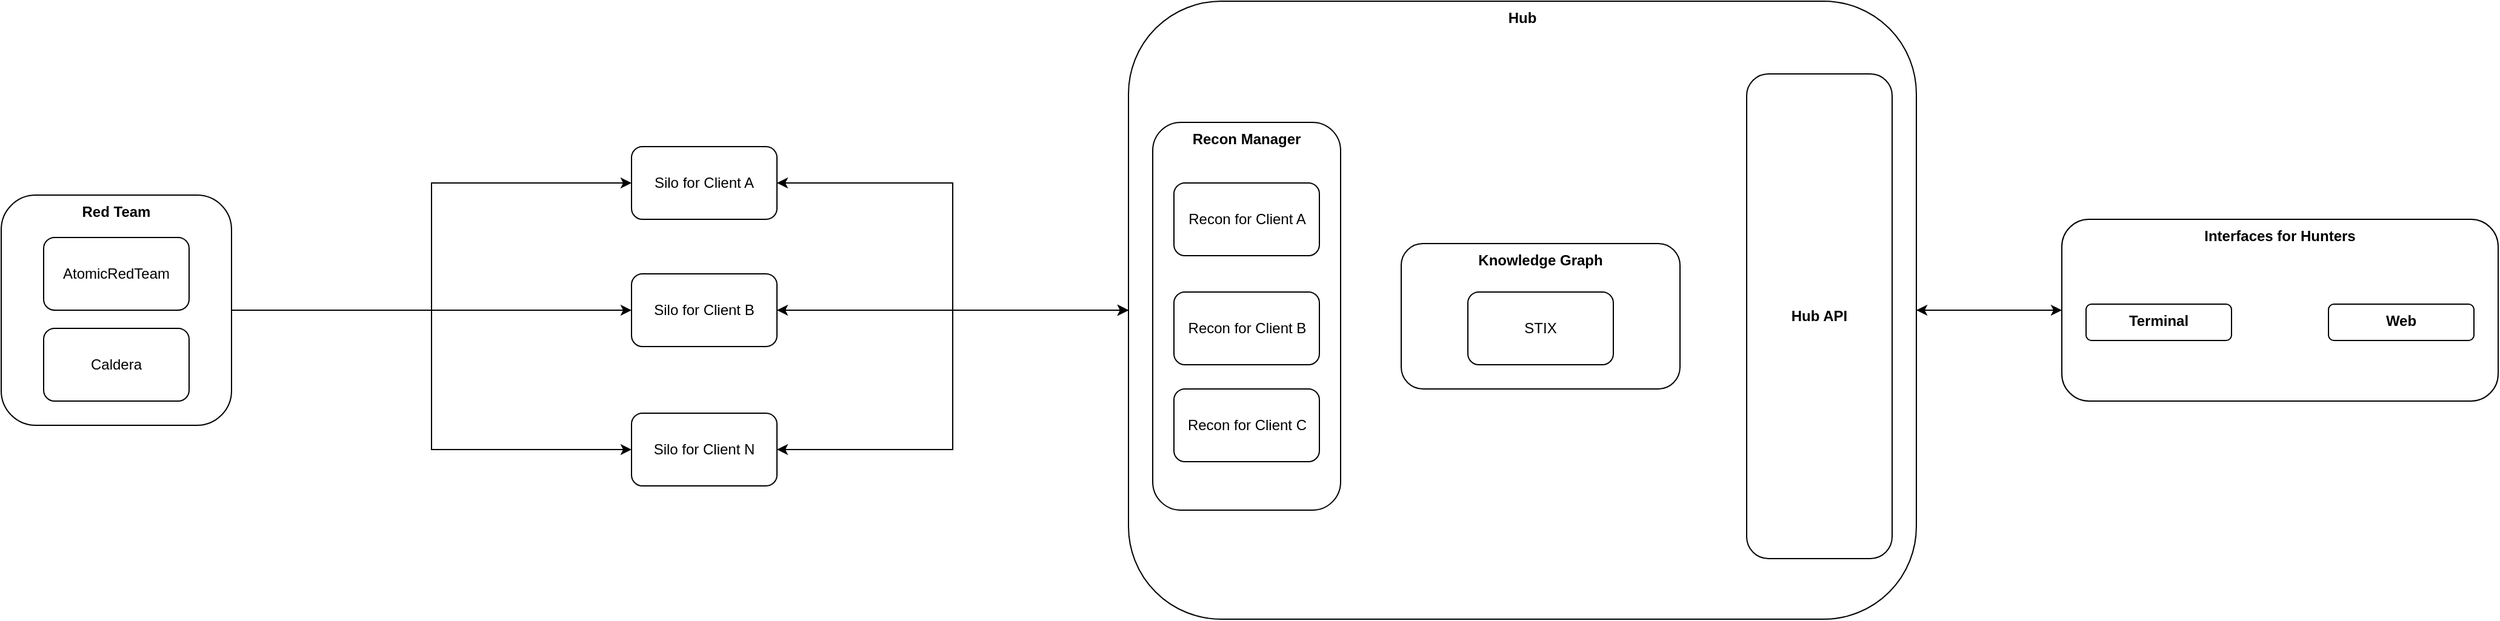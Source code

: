 <mxfile version="27.1.6">
  <diagram name="Page-1" id="a8zvNrl0k5wstkol7_ZN">
    <mxGraphModel dx="2276" dy="859" grid="1" gridSize="10" guides="1" tooltips="1" connect="1" arrows="1" fold="1" page="1" pageScale="1" pageWidth="850" pageHeight="1100" math="0" shadow="0">
      <root>
        <mxCell id="0" />
        <mxCell id="1" parent="0" />
        <mxCell id="V_KrzRb_BU4SWPd25MiN-7" style="edgeStyle=orthogonalEdgeStyle;rounded=0;orthogonalLoop=1;jettySize=auto;html=1;entryX=0;entryY=0.5;entryDx=0;entryDy=0;" parent="1" source="V_KrzRb_BU4SWPd25MiN-1" target="V_KrzRb_BU4SWPd25MiN-5" edge="1">
          <mxGeometry relative="1" as="geometry" />
        </mxCell>
        <mxCell id="V_KrzRb_BU4SWPd25MiN-1" value="Silo for Client A" style="rounded=1;whiteSpace=wrap;html=1;" parent="1" vertex="1">
          <mxGeometry x="150" y="140" width="120" height="60" as="geometry" />
        </mxCell>
        <mxCell id="V_KrzRb_BU4SWPd25MiN-8" style="edgeStyle=orthogonalEdgeStyle;rounded=0;orthogonalLoop=1;jettySize=auto;html=1;entryX=0;entryY=0.5;entryDx=0;entryDy=0;" parent="1" source="V_KrzRb_BU4SWPd25MiN-3" target="V_KrzRb_BU4SWPd25MiN-5" edge="1">
          <mxGeometry relative="1" as="geometry">
            <mxPoint x="500" y="280" as="targetPoint" />
          </mxGeometry>
        </mxCell>
        <mxCell id="V_KrzRb_BU4SWPd25MiN-3" value="Silo for Client B" style="rounded=1;whiteSpace=wrap;html=1;" parent="1" vertex="1">
          <mxGeometry x="150" y="245" width="120" height="60" as="geometry" />
        </mxCell>
        <mxCell id="V_KrzRb_BU4SWPd25MiN-9" style="edgeStyle=orthogonalEdgeStyle;rounded=0;orthogonalLoop=1;jettySize=auto;html=1;entryX=0;entryY=0.5;entryDx=0;entryDy=0;" parent="1" source="V_KrzRb_BU4SWPd25MiN-4" target="V_KrzRb_BU4SWPd25MiN-5" edge="1">
          <mxGeometry relative="1" as="geometry" />
        </mxCell>
        <mxCell id="V_KrzRb_BU4SWPd25MiN-4" value="Silo for Client N" style="rounded=1;whiteSpace=wrap;html=1;" parent="1" vertex="1">
          <mxGeometry x="150" y="360" width="120" height="60" as="geometry" />
        </mxCell>
        <mxCell id="V_KrzRb_BU4SWPd25MiN-25" style="edgeStyle=orthogonalEdgeStyle;rounded=0;orthogonalLoop=1;jettySize=auto;html=1;entryX=0;entryY=0.5;entryDx=0;entryDy=0;" parent="1" source="V_KrzRb_BU4SWPd25MiN-5" target="V_KrzRb_BU4SWPd25MiN-21" edge="1">
          <mxGeometry relative="1" as="geometry" />
        </mxCell>
        <mxCell id="V_KrzRb_BU4SWPd25MiN-26" style="edgeStyle=orthogonalEdgeStyle;rounded=0;orthogonalLoop=1;jettySize=auto;html=1;entryX=1;entryY=0.5;entryDx=0;entryDy=0;" parent="1" source="V_KrzRb_BU4SWPd25MiN-5" target="V_KrzRb_BU4SWPd25MiN-3" edge="1">
          <mxGeometry relative="1" as="geometry" />
        </mxCell>
        <mxCell id="V_KrzRb_BU4SWPd25MiN-27" style="edgeStyle=orthogonalEdgeStyle;rounded=0;orthogonalLoop=1;jettySize=auto;html=1;entryX=1;entryY=0.5;entryDx=0;entryDy=0;" parent="1" source="V_KrzRb_BU4SWPd25MiN-5" target="V_KrzRb_BU4SWPd25MiN-1" edge="1">
          <mxGeometry relative="1" as="geometry" />
        </mxCell>
        <mxCell id="V_KrzRb_BU4SWPd25MiN-28" style="edgeStyle=orthogonalEdgeStyle;rounded=0;orthogonalLoop=1;jettySize=auto;html=1;entryX=1;entryY=0.5;entryDx=0;entryDy=0;" parent="1" source="V_KrzRb_BU4SWPd25MiN-5" target="V_KrzRb_BU4SWPd25MiN-4" edge="1">
          <mxGeometry relative="1" as="geometry" />
        </mxCell>
        <mxCell id="V_KrzRb_BU4SWPd25MiN-5" value="&lt;b&gt;Hub&lt;/b&gt;" style="rounded=1;whiteSpace=wrap;html=1;verticalAlign=top;" parent="1" vertex="1">
          <mxGeometry x="560" y="20" width="650" height="510" as="geometry" />
        </mxCell>
        <mxCell id="V_KrzRb_BU4SWPd25MiN-16" value="" style="group" parent="1" vertex="1" connectable="0">
          <mxGeometry x="580" y="120" width="155" height="320" as="geometry" />
        </mxCell>
        <mxCell id="V_KrzRb_BU4SWPd25MiN-15" value="&lt;font&gt;&lt;b&gt;Recon Manager&lt;/b&gt;&lt;/font&gt;" style="rounded=1;whiteSpace=wrap;html=1;verticalAlign=top;" parent="V_KrzRb_BU4SWPd25MiN-16" vertex="1">
          <mxGeometry width="155" height="320" as="geometry" />
        </mxCell>
        <mxCell id="V_KrzRb_BU4SWPd25MiN-12" value="Recon for Client A" style="rounded=1;whiteSpace=wrap;html=1;" parent="V_KrzRb_BU4SWPd25MiN-16" vertex="1">
          <mxGeometry x="17.5" y="50" width="120" height="60" as="geometry" />
        </mxCell>
        <mxCell id="V_KrzRb_BU4SWPd25MiN-13" value="Recon for Client B" style="rounded=1;whiteSpace=wrap;html=1;" parent="V_KrzRb_BU4SWPd25MiN-16" vertex="1">
          <mxGeometry x="17.5" y="140" width="120" height="60" as="geometry" />
        </mxCell>
        <mxCell id="V_KrzRb_BU4SWPd25MiN-14" value="Recon for Client C" style="rounded=1;whiteSpace=wrap;html=1;" parent="V_KrzRb_BU4SWPd25MiN-16" vertex="1">
          <mxGeometry x="17.5" y="220" width="120" height="60" as="geometry" />
        </mxCell>
        <mxCell id="V_KrzRb_BU4SWPd25MiN-18" value="" style="group" parent="1" vertex="1" connectable="0">
          <mxGeometry x="785" y="220" width="230" height="120" as="geometry" />
        </mxCell>
        <mxCell id="V_KrzRb_BU4SWPd25MiN-11" value="&lt;b&gt;Knowledge Graph&lt;/b&gt;" style="rounded=1;whiteSpace=wrap;html=1;verticalAlign=top;" parent="V_KrzRb_BU4SWPd25MiN-18" vertex="1">
          <mxGeometry width="230" height="120" as="geometry" />
        </mxCell>
        <mxCell id="V_KrzRb_BU4SWPd25MiN-17" value="STIX" style="rounded=1;whiteSpace=wrap;html=1;" parent="V_KrzRb_BU4SWPd25MiN-18" vertex="1">
          <mxGeometry x="55" y="40" width="120" height="60" as="geometry" />
        </mxCell>
        <mxCell id="V_KrzRb_BU4SWPd25MiN-22" value="" style="group" parent="1" vertex="1" connectable="0">
          <mxGeometry x="1330" y="200" width="360" height="150" as="geometry" />
        </mxCell>
        <mxCell id="V_KrzRb_BU4SWPd25MiN-21" value="Interfaces for Hunters" style="rounded=1;whiteSpace=wrap;html=1;verticalAlign=top;fontStyle=1" parent="V_KrzRb_BU4SWPd25MiN-22" vertex="1">
          <mxGeometry width="360" height="150" as="geometry" />
        </mxCell>
        <mxCell id="V_KrzRb_BU4SWPd25MiN-19" value="Terminal" style="rounded=1;whiteSpace=wrap;html=1;verticalAlign=top;fontStyle=1" parent="V_KrzRb_BU4SWPd25MiN-22" vertex="1">
          <mxGeometry x="20" y="70" width="120" height="30" as="geometry" />
        </mxCell>
        <mxCell id="V_KrzRb_BU4SWPd25MiN-20" value="Web" style="rounded=1;whiteSpace=wrap;html=1;verticalAlign=top;fontStyle=1" parent="V_KrzRb_BU4SWPd25MiN-22" vertex="1">
          <mxGeometry x="220" y="70" width="120" height="30" as="geometry" />
        </mxCell>
        <mxCell id="V_KrzRb_BU4SWPd25MiN-23" value="&lt;b&gt;Hub API&lt;/b&gt;" style="rounded=1;whiteSpace=wrap;html=1;" parent="1" vertex="1">
          <mxGeometry x="1070" y="80" width="120" height="400" as="geometry" />
        </mxCell>
        <mxCell id="V_KrzRb_BU4SWPd25MiN-24" style="edgeStyle=orthogonalEdgeStyle;rounded=0;orthogonalLoop=1;jettySize=auto;html=1;entryX=1;entryY=0.5;entryDx=0;entryDy=0;" parent="1" source="V_KrzRb_BU4SWPd25MiN-21" target="V_KrzRb_BU4SWPd25MiN-5" edge="1">
          <mxGeometry relative="1" as="geometry" />
        </mxCell>
        <mxCell id="V_KrzRb_BU4SWPd25MiN-34" value="" style="group" parent="1" vertex="1" connectable="0">
          <mxGeometry x="-370" y="180" width="190" height="190" as="geometry" />
        </mxCell>
        <mxCell id="V_KrzRb_BU4SWPd25MiN-31" value="Red Team" style="rounded=1;whiteSpace=wrap;html=1;verticalAlign=top;fontStyle=1" parent="V_KrzRb_BU4SWPd25MiN-34" vertex="1">
          <mxGeometry width="190" height="190" as="geometry" />
        </mxCell>
        <mxCell id="V_KrzRb_BU4SWPd25MiN-32" value="AtomicRedTeam" style="rounded=1;whiteSpace=wrap;html=1;" parent="V_KrzRb_BU4SWPd25MiN-34" vertex="1">
          <mxGeometry x="35" y="35" width="120" height="60" as="geometry" />
        </mxCell>
        <mxCell id="V_KrzRb_BU4SWPd25MiN-33" value="Caldera" style="rounded=1;whiteSpace=wrap;html=1;" parent="V_KrzRb_BU4SWPd25MiN-34" vertex="1">
          <mxGeometry x="35" y="110" width="120" height="60" as="geometry" />
        </mxCell>
        <mxCell id="V_KrzRb_BU4SWPd25MiN-35" style="edgeStyle=orthogonalEdgeStyle;rounded=0;orthogonalLoop=1;jettySize=auto;html=1;entryX=0;entryY=0.5;entryDx=0;entryDy=0;" parent="1" source="V_KrzRb_BU4SWPd25MiN-31" target="V_KrzRb_BU4SWPd25MiN-1" edge="1">
          <mxGeometry relative="1" as="geometry" />
        </mxCell>
        <mxCell id="V_KrzRb_BU4SWPd25MiN-37" style="edgeStyle=orthogonalEdgeStyle;rounded=0;orthogonalLoop=1;jettySize=auto;html=1;entryX=0;entryY=0.5;entryDx=0;entryDy=0;" parent="1" source="V_KrzRb_BU4SWPd25MiN-31" target="V_KrzRb_BU4SWPd25MiN-3" edge="1">
          <mxGeometry relative="1" as="geometry" />
        </mxCell>
        <mxCell id="V_KrzRb_BU4SWPd25MiN-38" style="edgeStyle=orthogonalEdgeStyle;rounded=0;orthogonalLoop=1;jettySize=auto;html=1;entryX=0;entryY=0.5;entryDx=0;entryDy=0;" parent="1" source="V_KrzRb_BU4SWPd25MiN-31" target="V_KrzRb_BU4SWPd25MiN-4" edge="1">
          <mxGeometry relative="1" as="geometry" />
        </mxCell>
      </root>
    </mxGraphModel>
  </diagram>
</mxfile>
